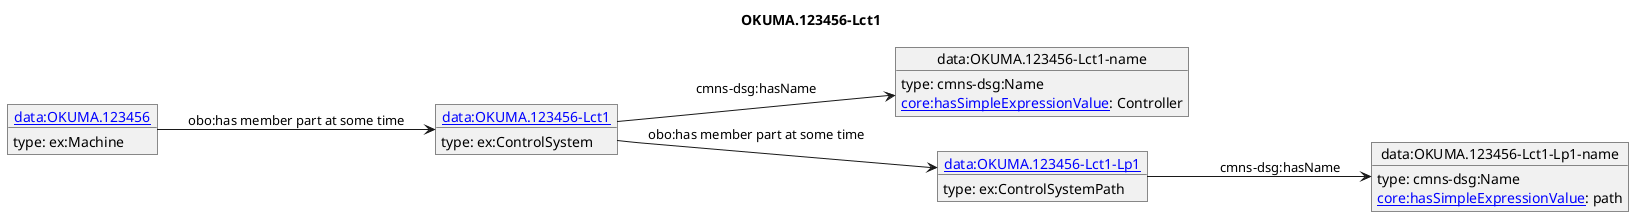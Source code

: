 @startuml
skinparam linetype polyline
left to right direction
title OKUMA.123456-Lct1
object "[[./OKUMA.123456-Lct1.html data:OKUMA.123456-Lct1]]" as o1 {
 type: ex:ControlSystem 
}
object "data:OKUMA.123456-Lct1-name" as o2 {
 type: cmns-dsg:Name 
}
object "[[./OKUMA.123456-Lct1-Lp1.html data:OKUMA.123456-Lct1-Lp1]]" as o3 {
 type: ex:ControlSystemPath 
}
object "data:OKUMA.123456-Lct1-Lp1-name" as o4 {
 type: cmns-dsg:Name 
}
object "[[./OKUMA.123456.html data:OKUMA.123456]]" as o5 {
 type: ex:Machine 
}
o1 --> o2 : cmns-dsg:hasName
o2 : [[https://spec.industrialontologies.org/ontology/core/Core/hasSimpleExpressionValue core:hasSimpleExpressionValue]]: Controller
o1 --> o3 : obo:has member part at some time
o3 --> o4 : cmns-dsg:hasName
o4 : [[https://spec.industrialontologies.org/ontology/core/Core/hasSimpleExpressionValue core:hasSimpleExpressionValue]]: path
o5 --> o1 : obo:has member part at some time
@enduml

